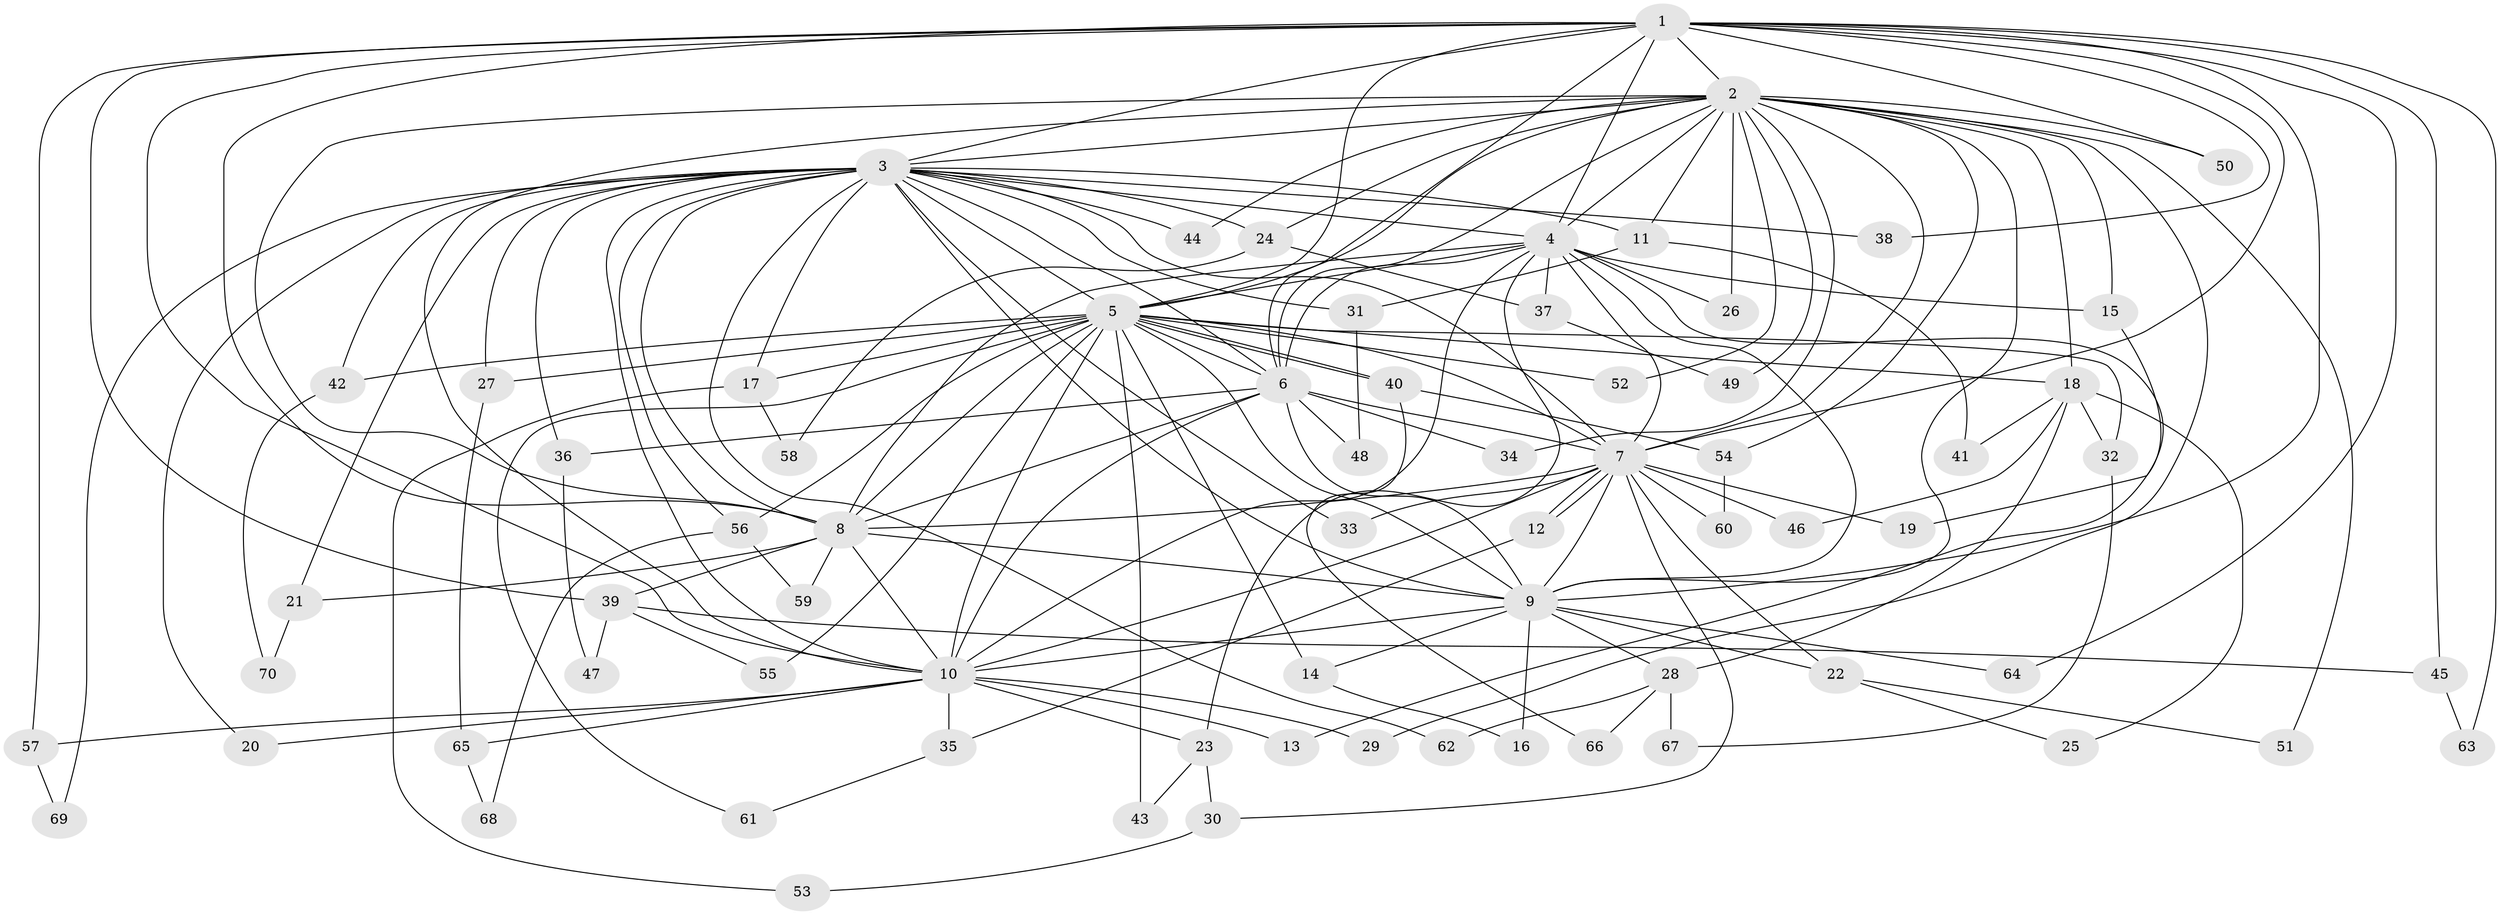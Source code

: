 // Generated by graph-tools (version 1.1) at 2025/25/03/09/25 03:25:37]
// undirected, 70 vertices, 165 edges
graph export_dot {
graph [start="1"]
  node [color=gray90,style=filled];
  1;
  2;
  3;
  4;
  5;
  6;
  7;
  8;
  9;
  10;
  11;
  12;
  13;
  14;
  15;
  16;
  17;
  18;
  19;
  20;
  21;
  22;
  23;
  24;
  25;
  26;
  27;
  28;
  29;
  30;
  31;
  32;
  33;
  34;
  35;
  36;
  37;
  38;
  39;
  40;
  41;
  42;
  43;
  44;
  45;
  46;
  47;
  48;
  49;
  50;
  51;
  52;
  53;
  54;
  55;
  56;
  57;
  58;
  59;
  60;
  61;
  62;
  63;
  64;
  65;
  66;
  67;
  68;
  69;
  70;
  1 -- 2;
  1 -- 3;
  1 -- 4;
  1 -- 5;
  1 -- 6;
  1 -- 7;
  1 -- 8;
  1 -- 9;
  1 -- 10;
  1 -- 38;
  1 -- 39;
  1 -- 45;
  1 -- 50;
  1 -- 57;
  1 -- 63;
  1 -- 64;
  2 -- 3;
  2 -- 4;
  2 -- 5;
  2 -- 6;
  2 -- 7;
  2 -- 8;
  2 -- 9;
  2 -- 10;
  2 -- 11;
  2 -- 15;
  2 -- 18;
  2 -- 24;
  2 -- 26;
  2 -- 29;
  2 -- 34;
  2 -- 44;
  2 -- 49;
  2 -- 50;
  2 -- 51;
  2 -- 52;
  2 -- 54;
  3 -- 4;
  3 -- 5;
  3 -- 6;
  3 -- 7;
  3 -- 8;
  3 -- 9;
  3 -- 10;
  3 -- 11;
  3 -- 17;
  3 -- 20;
  3 -- 21;
  3 -- 24;
  3 -- 27;
  3 -- 31;
  3 -- 33;
  3 -- 36;
  3 -- 38;
  3 -- 42;
  3 -- 44;
  3 -- 56;
  3 -- 62;
  3 -- 69;
  4 -- 5;
  4 -- 6;
  4 -- 7;
  4 -- 8;
  4 -- 9;
  4 -- 10;
  4 -- 13;
  4 -- 15;
  4 -- 23;
  4 -- 26;
  4 -- 37;
  5 -- 6;
  5 -- 7;
  5 -- 8;
  5 -- 9;
  5 -- 10;
  5 -- 14;
  5 -- 17;
  5 -- 18;
  5 -- 27;
  5 -- 32;
  5 -- 40;
  5 -- 40;
  5 -- 42;
  5 -- 43;
  5 -- 52;
  5 -- 55;
  5 -- 56;
  5 -- 61;
  6 -- 7;
  6 -- 8;
  6 -- 9;
  6 -- 10;
  6 -- 34;
  6 -- 36;
  6 -- 48;
  7 -- 8;
  7 -- 9;
  7 -- 10;
  7 -- 12;
  7 -- 12;
  7 -- 19;
  7 -- 22;
  7 -- 30;
  7 -- 33;
  7 -- 46;
  7 -- 60;
  8 -- 9;
  8 -- 10;
  8 -- 21;
  8 -- 39;
  8 -- 59;
  9 -- 10;
  9 -- 14;
  9 -- 16;
  9 -- 22;
  9 -- 28;
  9 -- 64;
  10 -- 13;
  10 -- 20;
  10 -- 23;
  10 -- 29;
  10 -- 35;
  10 -- 57;
  10 -- 65;
  11 -- 31;
  11 -- 41;
  12 -- 35;
  14 -- 16;
  15 -- 19;
  17 -- 53;
  17 -- 58;
  18 -- 25;
  18 -- 28;
  18 -- 32;
  18 -- 41;
  18 -- 46;
  21 -- 70;
  22 -- 25;
  22 -- 51;
  23 -- 30;
  23 -- 43;
  24 -- 37;
  24 -- 58;
  27 -- 65;
  28 -- 62;
  28 -- 66;
  28 -- 67;
  30 -- 53;
  31 -- 48;
  32 -- 67;
  35 -- 61;
  36 -- 47;
  37 -- 49;
  39 -- 45;
  39 -- 47;
  39 -- 55;
  40 -- 54;
  40 -- 66;
  42 -- 70;
  45 -- 63;
  54 -- 60;
  56 -- 59;
  56 -- 68;
  57 -- 69;
  65 -- 68;
}
